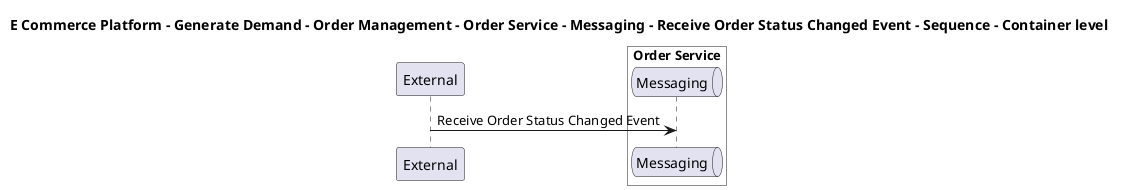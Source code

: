 @startuml

title E Commerce Platform - Generate Demand - Order Management - Order Service - Messaging - Receive Order Status Changed Event - Sequence - Container level

participant "External" as C4InterFlow.SoftwareSystems.ExternalSystem

box "Order Service" #White
    queue "Messaging" as ECommercePlatform.GenerateDemand.OrderManagement.SoftwareSystems.OrderService.Containers.Messaging
end box


C4InterFlow.SoftwareSystems.ExternalSystem -> ECommercePlatform.GenerateDemand.OrderManagement.SoftwareSystems.OrderService.Containers.Messaging : Receive Order Status Changed Event


@enduml
